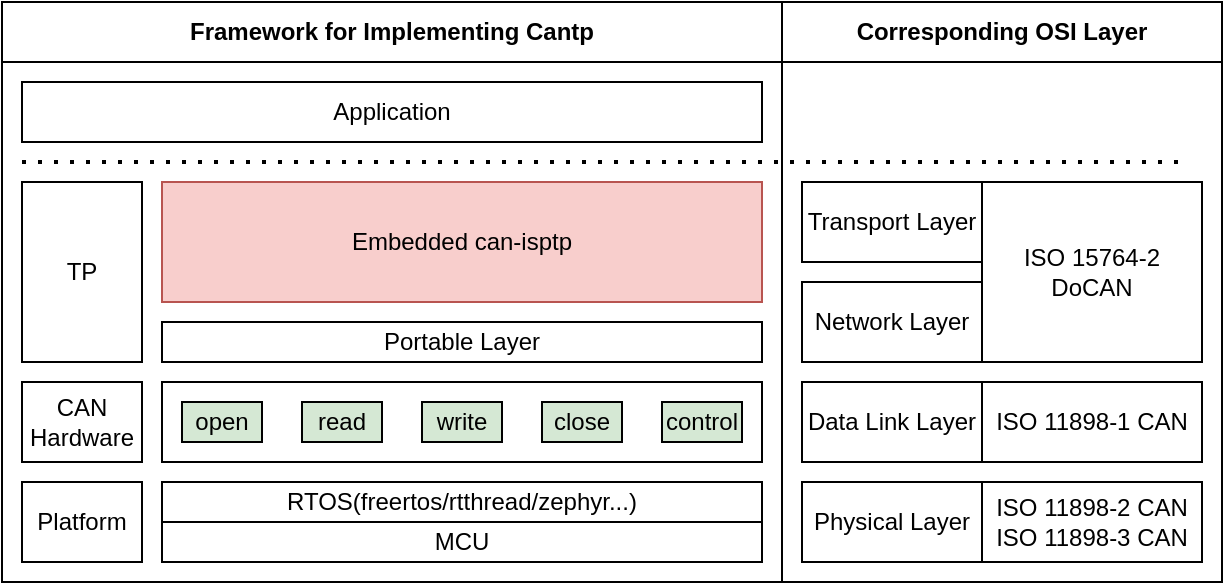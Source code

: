 <mxfile version="20.8.16" type="device"><diagram name="第 1 页" id="zoAN-wUiO6vyIv2XcCPu"><mxGraphModel dx="989" dy="582" grid="1" gridSize="10" guides="1" tooltips="1" connect="1" arrows="1" fold="1" page="1" pageScale="1" pageWidth="850" pageHeight="1100" math="0" shadow="0"><root><mxCell id="0"/><mxCell id="1" parent="0"/><mxCell id="1O6-kPHElDUAsOVAvHUv-40" value="" style="rounded=0;whiteSpace=wrap;html=1;strokeColor=#000000;" vertex="1" parent="1"><mxGeometry x="500" y="110" width="220" height="260" as="geometry"/></mxCell><mxCell id="1O6-kPHElDUAsOVAvHUv-37" value="" style="rounded=0;whiteSpace=wrap;html=1;strokeColor=#000000;" vertex="1" parent="1"><mxGeometry x="110" y="110" width="390" height="260" as="geometry"/></mxCell><mxCell id="1O6-kPHElDUAsOVAvHUv-1" value="MCU" style="rounded=0;whiteSpace=wrap;html=1;" vertex="1" parent="1"><mxGeometry x="190" y="340" width="300" height="20" as="geometry"/></mxCell><mxCell id="1O6-kPHElDUAsOVAvHUv-2" value="RTOS(freertos/rtthread/zephyr...)" style="rounded=0;whiteSpace=wrap;html=1;" vertex="1" parent="1"><mxGeometry x="190" y="320" width="300" height="20" as="geometry"/></mxCell><mxCell id="1O6-kPHElDUAsOVAvHUv-3" value="" style="rounded=0;whiteSpace=wrap;html=1;" vertex="1" parent="1"><mxGeometry x="190" y="270" width="300" height="40" as="geometry"/></mxCell><mxCell id="1O6-kPHElDUAsOVAvHUv-4" value="open" style="rounded=0;whiteSpace=wrap;html=1;fillColor=#d5e8d4;strokeColor=#000000;" vertex="1" parent="1"><mxGeometry x="200" y="280" width="40" height="20" as="geometry"/></mxCell><mxCell id="1O6-kPHElDUAsOVAvHUv-7" value="read" style="rounded=0;whiteSpace=wrap;html=1;fillColor=#d5e8d4;strokeColor=#000000;" vertex="1" parent="1"><mxGeometry x="260" y="280" width="40" height="20" as="geometry"/></mxCell><mxCell id="1O6-kPHElDUAsOVAvHUv-8" value="write" style="rounded=0;whiteSpace=wrap;html=1;strokeColor=#000000;fillColor=#d5e8d4;" vertex="1" parent="1"><mxGeometry x="320" y="280" width="40" height="20" as="geometry"/></mxCell><mxCell id="1O6-kPHElDUAsOVAvHUv-10" value="close" style="rounded=0;whiteSpace=wrap;html=1;strokeColor=#000000;fillColor=#d5e8d4;" vertex="1" parent="1"><mxGeometry x="380" y="280" width="40" height="20" as="geometry"/></mxCell><mxCell id="1O6-kPHElDUAsOVAvHUv-11" value="control" style="rounded=0;whiteSpace=wrap;html=1;strokeColor=#000000;fillColor=#d5e8d4;" vertex="1" parent="1"><mxGeometry x="440" y="280" width="40" height="20" as="geometry"/></mxCell><mxCell id="1O6-kPHElDUAsOVAvHUv-12" value="CAN&lt;br&gt;Hardware" style="rounded=0;whiteSpace=wrap;html=1;" vertex="1" parent="1"><mxGeometry x="120" y="270" width="60" height="40" as="geometry"/></mxCell><mxCell id="1O6-kPHElDUAsOVAvHUv-13" value="Platform" style="rounded=0;whiteSpace=wrap;html=1;" vertex="1" parent="1"><mxGeometry x="120" y="320" width="60" height="40" as="geometry"/></mxCell><mxCell id="1O6-kPHElDUAsOVAvHUv-14" value="Physical Layer" style="rounded=0;whiteSpace=wrap;html=1;strokeColor=#000000;" vertex="1" parent="1"><mxGeometry x="510" y="320" width="90" height="40" as="geometry"/></mxCell><mxCell id="1O6-kPHElDUAsOVAvHUv-15" value="Portable Layer" style="rounded=0;whiteSpace=wrap;html=1;strokeColor=#000000;" vertex="1" parent="1"><mxGeometry x="190" y="240" width="300" height="20" as="geometry"/></mxCell><mxCell id="1O6-kPHElDUAsOVAvHUv-17" value="Embedded can-isptp" style="rounded=0;whiteSpace=wrap;html=1;strokeColor=#b85450;fillColor=#f8cecc;" vertex="1" parent="1"><mxGeometry x="190" y="170" width="300" height="60" as="geometry"/></mxCell><mxCell id="1O6-kPHElDUAsOVAvHUv-18" value="TP" style="rounded=0;whiteSpace=wrap;html=1;" vertex="1" parent="1"><mxGeometry x="120" y="170" width="60" height="90" as="geometry"/></mxCell><mxCell id="1O6-kPHElDUAsOVAvHUv-19" value="Data Link Layer" style="rounded=0;whiteSpace=wrap;html=1;strokeColor=#000000;" vertex="1" parent="1"><mxGeometry x="510" y="270" width="90" height="40" as="geometry"/></mxCell><mxCell id="1O6-kPHElDUAsOVAvHUv-22" value="ISO 11898-1 CAN" style="rounded=0;whiteSpace=wrap;html=1;strokeColor=#000000;" vertex="1" parent="1"><mxGeometry x="600" y="270" width="110" height="40" as="geometry"/></mxCell><mxCell id="1O6-kPHElDUAsOVAvHUv-23" value="ISO 11898-2 CAN&lt;br&gt;ISO 11898-3 CAN" style="rounded=0;whiteSpace=wrap;html=1;strokeColor=#000000;" vertex="1" parent="1"><mxGeometry x="600" y="320" width="110" height="40" as="geometry"/></mxCell><mxCell id="1O6-kPHElDUAsOVAvHUv-24" value="Network Layer" style="rounded=0;whiteSpace=wrap;html=1;strokeColor=#000000;" vertex="1" parent="1"><mxGeometry x="510" y="220" width="90" height="40" as="geometry"/></mxCell><mxCell id="1O6-kPHElDUAsOVAvHUv-26" value="Transport Layer" style="rounded=0;whiteSpace=wrap;html=1;strokeColor=#000000;" vertex="1" parent="1"><mxGeometry x="510" y="170" width="90" height="40" as="geometry"/></mxCell><mxCell id="1O6-kPHElDUAsOVAvHUv-27" value="ISO 15764-2 DoCAN" style="rounded=0;whiteSpace=wrap;html=1;strokeColor=#000000;" vertex="1" parent="1"><mxGeometry x="600" y="170" width="110" height="90" as="geometry"/></mxCell><mxCell id="1O6-kPHElDUAsOVAvHUv-32" value="" style="endArrow=none;dashed=1;html=1;dashPattern=1 3;strokeWidth=2;rounded=0;" edge="1" parent="1"><mxGeometry width="50" height="50" relative="1" as="geometry"><mxPoint x="120" y="160" as="sourcePoint"/><mxPoint x="700" y="160" as="targetPoint"/></mxGeometry></mxCell><mxCell id="1O6-kPHElDUAsOVAvHUv-33" value="Application" style="rounded=0;whiteSpace=wrap;html=1;strokeColor=#000000;" vertex="1" parent="1"><mxGeometry x="120" y="120" width="370" height="30" as="geometry"/></mxCell><mxCell id="1O6-kPHElDUAsOVAvHUv-34" value="Transport Layer" style="rounded=0;whiteSpace=wrap;html=1;strokeColor=#000000;" vertex="1" parent="1"><mxGeometry x="510" y="170" width="90" height="40" as="geometry"/></mxCell><mxCell id="1O6-kPHElDUAsOVAvHUv-35" value="Network Layer" style="rounded=0;whiteSpace=wrap;html=1;strokeColor=#000000;" vertex="1" parent="1"><mxGeometry x="510" y="220" width="90" height="40" as="geometry"/></mxCell><mxCell id="1O6-kPHElDUAsOVAvHUv-36" value="Data Link Layer" style="rounded=0;whiteSpace=wrap;html=1;strokeColor=#000000;" vertex="1" parent="1"><mxGeometry x="510" y="270" width="90" height="40" as="geometry"/></mxCell><mxCell id="1O6-kPHElDUAsOVAvHUv-38" value="&lt;b&gt;Framework for Implementing Cantp&lt;/b&gt;" style="rounded=0;whiteSpace=wrap;html=1;strokeColor=#000000;" vertex="1" parent="1"><mxGeometry x="110" y="80" width="390" height="30" as="geometry"/></mxCell><mxCell id="1O6-kPHElDUAsOVAvHUv-39" value="&lt;b&gt;Corresponding OSI Layer&lt;/b&gt;" style="rounded=0;whiteSpace=wrap;html=1;strokeColor=#000000;" vertex="1" parent="1"><mxGeometry x="500" y="80" width="220" height="30" as="geometry"/></mxCell></root></mxGraphModel></diagram></mxfile>